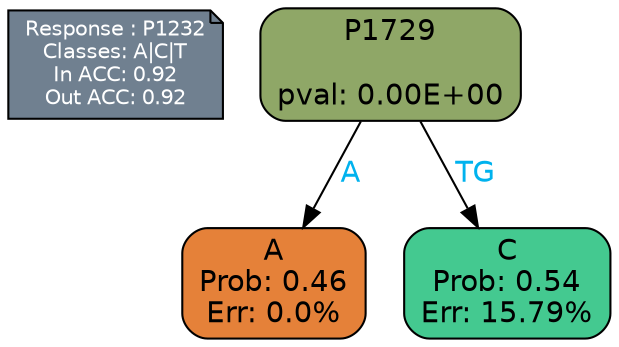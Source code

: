 digraph Tree {
node [shape=box, style="filled, rounded", color="black", fontname=helvetica] ;
graph [ranksep=equally, splines=polylines, bgcolor=transparent, dpi=600] ;
edge [fontname=helvetica] ;
LEGEND [label="Response : P1232
Classes: A|C|T
In ACC: 0.92
Out ACC: 0.92
",shape=note,align=left,style=filled,fillcolor="slategray",fontcolor="white",fontsize=10];1 [label="P1729

pval: 0.00E+00", fillcolor="#8fa767"] ;
2 [label="A
Prob: 0.46
Err: 0.0%", fillcolor="#e58139"] ;
3 [label="C
Prob: 0.54
Err: 15.79%", fillcolor="#44c990"] ;
1 -> 2 [label="A",fontcolor=deepskyblue2] ;
1 -> 3 [label="TG",fontcolor=deepskyblue2] ;
{rank = same; 2;3;}{rank = same; LEGEND;1;}}